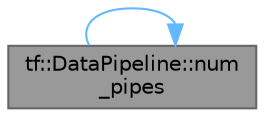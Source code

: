 digraph "tf::DataPipeline::num_pipes"
{
 // LATEX_PDF_SIZE
  bgcolor="transparent";
  edge [fontname=Helvetica,fontsize=10,labelfontname=Helvetica,labelfontsize=10];
  node [fontname=Helvetica,fontsize=10,shape=box,height=0.2,width=0.4];
  rankdir="LR";
  Node1 [id="Node000001",label="tf::DataPipeline::num\l_pipes",height=0.2,width=0.4,color="gray40", fillcolor="grey60", style="filled", fontcolor="black",tooltip="queries the number of pipes"];
  Node1 -> Node1 [id="edge1_Node000001_Node000001",color="steelblue1",style="solid",tooltip=" "];
}

